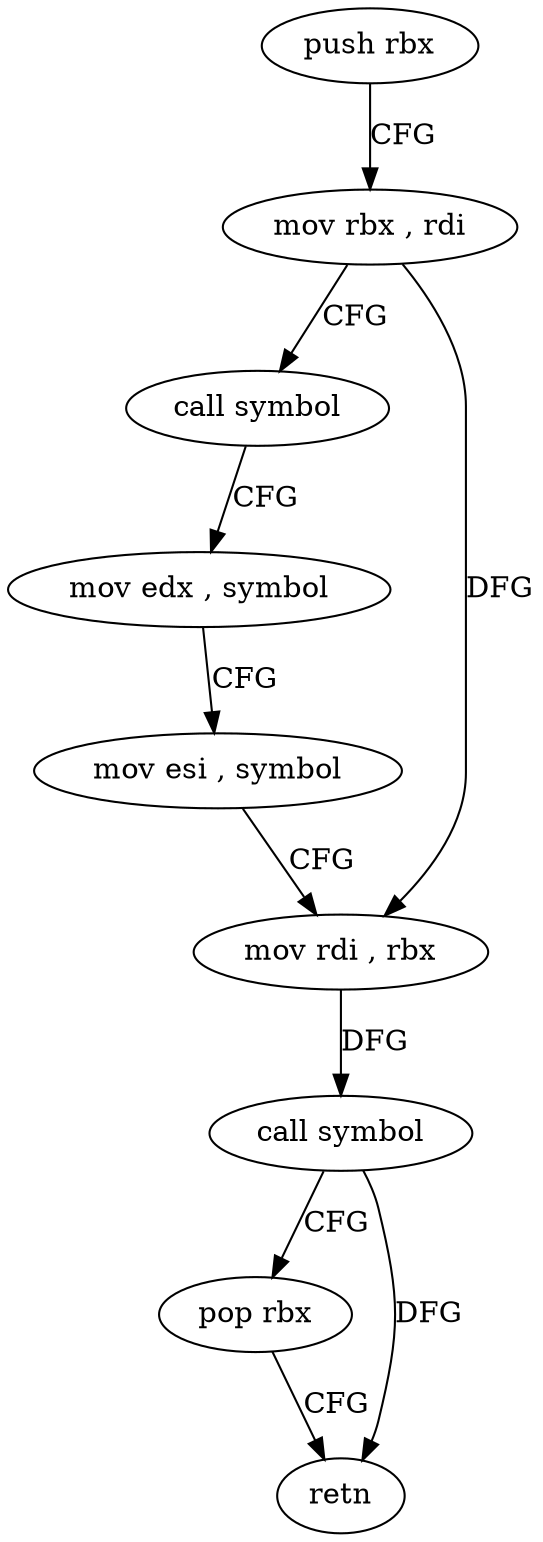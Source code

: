 digraph "func" {
"4394510" [label = "push rbx" ]
"4394511" [label = "mov rbx , rdi" ]
"4394514" [label = "call symbol" ]
"4394519" [label = "mov edx , symbol" ]
"4394524" [label = "mov esi , symbol" ]
"4394529" [label = "mov rdi , rbx" ]
"4394532" [label = "call symbol" ]
"4394537" [label = "pop rbx" ]
"4394538" [label = "retn" ]
"4394510" -> "4394511" [ label = "CFG" ]
"4394511" -> "4394514" [ label = "CFG" ]
"4394511" -> "4394529" [ label = "DFG" ]
"4394514" -> "4394519" [ label = "CFG" ]
"4394519" -> "4394524" [ label = "CFG" ]
"4394524" -> "4394529" [ label = "CFG" ]
"4394529" -> "4394532" [ label = "DFG" ]
"4394532" -> "4394537" [ label = "CFG" ]
"4394532" -> "4394538" [ label = "DFG" ]
"4394537" -> "4394538" [ label = "CFG" ]
}
